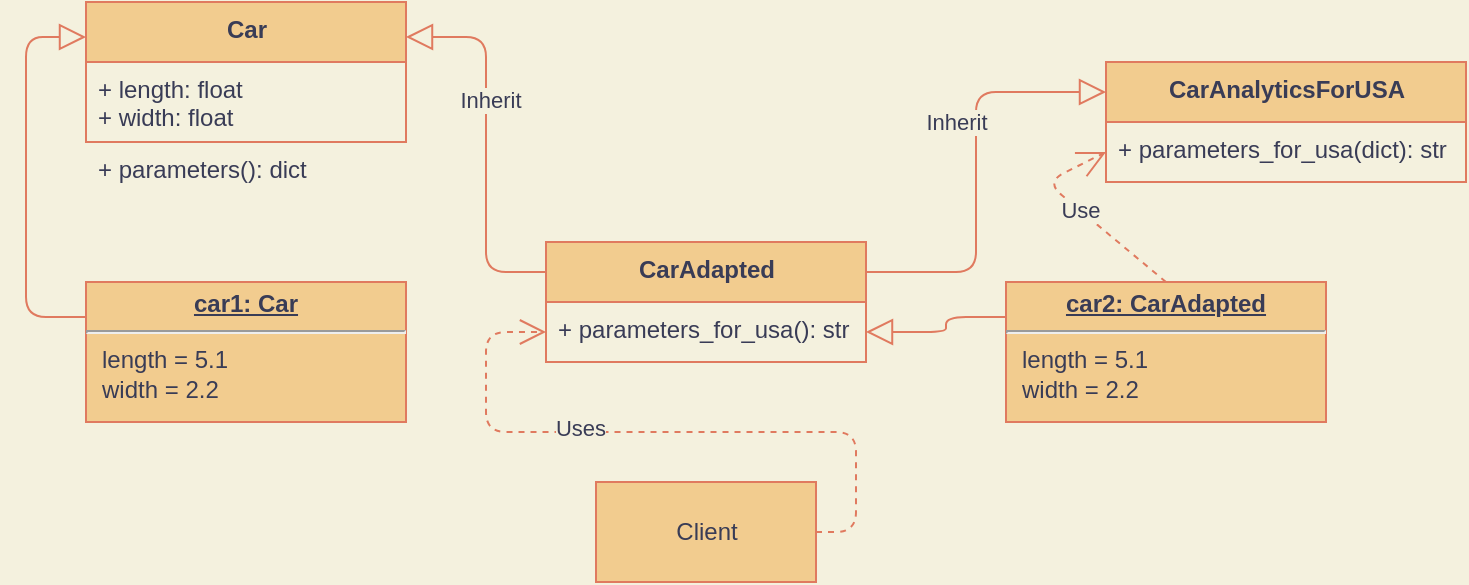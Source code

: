 <mxfile version="13.7.9" type="embed"><diagram id="C5RBs43oDa-KdzZeNtuy" name="Page-1"><mxGraphModel dx="992" dy="709" grid="1" gridSize="10" guides="1" tooltips="1" connect="1" arrows="1" fold="1" page="1" pageScale="1" pageWidth="827" pageHeight="1169" background="#F4F1DE" math="0" shadow="0"><root><mxCell id="WIyWlLk6GJQsqaUBKTNV-0"/><mxCell id="WIyWlLk6GJQsqaUBKTNV-1" parent="WIyWlLk6GJQsqaUBKTNV-0"/><mxCell id="fyw5Tm3V_V71cJC1jxcN-7" value="" style="group;fontColor=#393C56;" parent="WIyWlLk6GJQsqaUBKTNV-1" vertex="1" connectable="0"><mxGeometry x="50" y="150" width="160" height="100" as="geometry"/></mxCell><mxCell id="fyw5Tm3V_V71cJC1jxcN-0" value="&lt;p style=&quot;margin: 0px ; margin-top: 4px ; text-align: center ; text-decoration: underline&quot;&gt;&lt;b&gt;сar1: Car&lt;/b&gt;&lt;/p&gt;&lt;hr&gt;&lt;p style=&quot;margin: 0px ; margin-left: 8px&quot;&gt;length = 5.1&lt;br&gt;width = 2.2&lt;br&gt;&lt;/p&gt;" style="verticalAlign=top;align=left;overflow=fill;fontSize=12;fontFamily=Helvetica;html=1;fillColor=#F2CC8F;strokeColor=#E07A5F;fontColor=#393C56;" parent="fyw5Tm3V_V71cJC1jxcN-7" vertex="1"><mxGeometry width="160" height="70" as="geometry"/></mxCell><mxCell id="fyw5Tm3V_V71cJC1jxcN-10" value="" style="group;fontColor=#393C56;" parent="WIyWlLk6GJQsqaUBKTNV-1" vertex="1" connectable="0"><mxGeometry x="50" y="10" width="160" height="100" as="geometry"/></mxCell><mxCell id="fyw5Tm3V_V71cJC1jxcN-1" value="Car" style="swimlane;fontStyle=1;align=center;verticalAlign=top;childLayout=stackLayout;horizontal=1;startSize=30;horizontalStack=0;resizeParent=1;resizeParentMax=0;resizeLast=0;collapsible=1;marginBottom=0;html=1;fillColor=#F2CC8F;strokeColor=#E07A5F;fontColor=#393C56;" parent="fyw5Tm3V_V71cJC1jxcN-10" vertex="1"><mxGeometry width="160" height="70" as="geometry"/></mxCell><mxCell id="fyw5Tm3V_V71cJC1jxcN-2" value="+ length: float&#10;+ width: float" style="text;strokeColor=none;fillColor=none;align=left;verticalAlign=top;spacingLeft=4;spacingRight=4;overflow=hidden;rotatable=0;points=[[0,0.5],[1,0.5]];portConstraint=eastwest;fontColor=#393C56;" parent="fyw5Tm3V_V71cJC1jxcN-1" vertex="1"><mxGeometry y="30" width="160" height="40" as="geometry"/></mxCell><mxCell id="fyw5Tm3V_V71cJC1jxcN-5" value="+ parameters(): dict" style="text;fillColor=none;align=left;verticalAlign=top;spacingLeft=4;spacingRight=4;overflow=hidden;rotatable=0;points=[[0,0.5],[1,0.5]];portConstraint=eastwest;fontColor=#393C56;" parent="fyw5Tm3V_V71cJC1jxcN-10" vertex="1"><mxGeometry y="70" width="160" height="30" as="geometry"/></mxCell><mxCell id="fyw5Tm3V_V71cJC1jxcN-12" style="edgeStyle=orthogonalEdgeStyle;orthogonalLoop=1;jettySize=auto;html=1;exitX=0;exitY=0.25;exitDx=0;exitDy=0;entryX=0;entryY=0.25;entryDx=0;entryDy=0;endArrow=block;endFill=0;endSize=11;startSize=11;strokeColor=#E07A5F;fontColor=#393C56;labelBackgroundColor=#F4F1DE;" parent="WIyWlLk6GJQsqaUBKTNV-1" source="fyw5Tm3V_V71cJC1jxcN-0" target="fyw5Tm3V_V71cJC1jxcN-1" edge="1"><mxGeometry relative="1" as="geometry"/></mxCell><mxCell id="fyw5Tm3V_V71cJC1jxcN-13" value="" style="group;fontColor=#393C56;" parent="WIyWlLk6GJQsqaUBKTNV-1" vertex="1" connectable="0"><mxGeometry x="280" y="130" width="160" height="100" as="geometry"/></mxCell><mxCell id="fyw5Tm3V_V71cJC1jxcN-14" value="CarAdapted" style="swimlane;fontStyle=1;align=center;verticalAlign=top;childLayout=stackLayout;horizontal=1;startSize=30;horizontalStack=0;resizeParent=1;resizeParentMax=0;resizeLast=0;collapsible=1;marginBottom=0;html=1;fillColor=#F2CC8F;strokeColor=#E07A5F;fontColor=#393C56;" parent="fyw5Tm3V_V71cJC1jxcN-13" vertex="1"><mxGeometry width="160" height="60" as="geometry"/></mxCell><mxCell id="fyw5Tm3V_V71cJC1jxcN-16" value="+ parameters_for_usa(): str" style="text;fillColor=none;align=left;verticalAlign=top;spacingLeft=4;spacingRight=4;overflow=hidden;rotatable=0;points=[[0,0.5],[1,0.5]];portConstraint=eastwest;fontColor=#393C56;" parent="fyw5Tm3V_V71cJC1jxcN-14" vertex="1"><mxGeometry y="30" width="160" height="30" as="geometry"/></mxCell><mxCell id="fyw5Tm3V_V71cJC1jxcN-18" style="edgeStyle=orthogonalEdgeStyle;orthogonalLoop=1;jettySize=auto;html=1;exitX=0;exitY=0.25;exitDx=0;exitDy=0;entryX=1;entryY=0.25;entryDx=0;entryDy=0;endSize=11;startSize=11;endArrow=block;endFill=0;strokeColor=#E07A5F;fontColor=#393C56;labelBackgroundColor=#F4F1DE;" parent="WIyWlLk6GJQsqaUBKTNV-1" source="fyw5Tm3V_V71cJC1jxcN-14" target="fyw5Tm3V_V71cJC1jxcN-1" edge="1"><mxGeometry relative="1" as="geometry"><mxPoint x="310" y="70" as="sourcePoint"/><mxPoint x="460" y="260" as="targetPoint"/></mxGeometry></mxCell><mxCell id="fyw5Tm3V_V71cJC1jxcN-19" value="Inherit" style="edgeLabel;html=1;align=center;verticalAlign=middle;resizable=0;points=[];fontColor=#393C56;labelBackgroundColor=#F4F1DE;" parent="fyw5Tm3V_V71cJC1jxcN-18" vertex="1" connectable="0"><mxGeometry x="0.241" y="-2" relative="1" as="geometry"><mxPoint as="offset"/></mxGeometry></mxCell><mxCell id="fyw5Tm3V_V71cJC1jxcN-21" value="&lt;b style=&quot;font-style: normal&quot;&gt;CarAnalyticsForUSA&lt;/b&gt;" style="swimlane;fontStyle=2;align=center;verticalAlign=top;childLayout=stackLayout;horizontal=1;startSize=30;horizontalStack=0;resizeParent=1;resizeParentMax=0;resizeLast=0;collapsible=1;marginBottom=0;html=1;fillColor=#F2CC8F;strokeColor=#E07A5F;fontColor=#393C56;" parent="WIyWlLk6GJQsqaUBKTNV-1" vertex="1"><mxGeometry x="560" y="40" width="180" height="60" as="geometry"/></mxCell><mxCell id="fyw5Tm3V_V71cJC1jxcN-22" value="+ parameters_for_usa(dict): str" style="text;strokeColor=none;fillColor=none;align=left;verticalAlign=top;spacingLeft=4;spacingRight=4;overflow=hidden;rotatable=0;points=[[0,0.5],[1,0.5]];portConstraint=eastwest;fontColor=#393C56;" parent="fyw5Tm3V_V71cJC1jxcN-21" vertex="1"><mxGeometry y="30" width="180" height="30" as="geometry"/></mxCell><mxCell id="fyw5Tm3V_V71cJC1jxcN-23" style="edgeStyle=orthogonalEdgeStyle;orthogonalLoop=1;jettySize=auto;html=1;exitX=1;exitY=0.25;exitDx=0;exitDy=0;entryX=0;entryY=0.25;entryDx=0;entryDy=0;endSize=11;startSize=11;endArrow=block;endFill=0;strokeColor=#E07A5F;fontColor=#393C56;labelBackgroundColor=#F4F1DE;" parent="WIyWlLk6GJQsqaUBKTNV-1" source="fyw5Tm3V_V71cJC1jxcN-14" target="fyw5Tm3V_V71cJC1jxcN-21" edge="1"><mxGeometry relative="1" as="geometry"><mxPoint x="310" y="65" as="sourcePoint"/><mxPoint x="220" y="37.5" as="targetPoint"/></mxGeometry></mxCell><mxCell id="fyw5Tm3V_V71cJC1jxcN-24" value="Inherit" style="edgeLabel;html=1;align=center;verticalAlign=middle;resizable=0;points=[];fontColor=#393C56;labelBackgroundColor=#F4F1DE;" parent="fyw5Tm3V_V71cJC1jxcN-23" vertex="1" connectable="0"><mxGeometry x="0.241" y="-2" relative="1" as="geometry"><mxPoint x="-12" as="offset"/></mxGeometry></mxCell><mxCell id="fyw5Tm3V_V71cJC1jxcN-25" value="" style="group;fontColor=#393C56;" parent="WIyWlLk6GJQsqaUBKTNV-1" vertex="1" connectable="0"><mxGeometry x="510" y="150" width="160" height="100" as="geometry"/></mxCell><mxCell id="fyw5Tm3V_V71cJC1jxcN-26" value="&lt;p style=&quot;margin: 0px ; margin-top: 4px ; text-align: center ; text-decoration: underline&quot;&gt;&lt;b&gt;сar2: CarAdapted&lt;/b&gt;&lt;/p&gt;&lt;hr&gt;&lt;p style=&quot;margin: 0px ; margin-left: 8px&quot;&gt;length = 5.1&lt;br&gt;width = 2.2&lt;br&gt;&lt;/p&gt;" style="verticalAlign=top;align=left;overflow=fill;fontSize=12;fontFamily=Helvetica;html=1;fillColor=#F2CC8F;strokeColor=#E07A5F;fontColor=#393C56;" parent="fyw5Tm3V_V71cJC1jxcN-25" vertex="1"><mxGeometry width="160" height="70" as="geometry"/></mxCell><mxCell id="fyw5Tm3V_V71cJC1jxcN-28" style="edgeStyle=orthogonalEdgeStyle;orthogonalLoop=1;jettySize=auto;html=1;entryX=1;entryY=0.5;entryDx=0;entryDy=0;endArrow=block;endFill=0;endSize=11;startSize=11;strokeColor=#E07A5F;fontColor=#393C56;exitX=0;exitY=0.25;exitDx=0;exitDy=0;labelBackgroundColor=#F4F1DE;" parent="WIyWlLk6GJQsqaUBKTNV-1" source="fyw5Tm3V_V71cJC1jxcN-26" target="fyw5Tm3V_V71cJC1jxcN-16" edge="1"><mxGeometry relative="1" as="geometry"><mxPoint x="480" y="210" as="sourcePoint"/><mxPoint x="60" y="37.5" as="targetPoint"/></mxGeometry></mxCell><mxCell id="fyw5Tm3V_V71cJC1jxcN-30" value="Client" style="html=1;fillColor=#F2CC8F;strokeColor=#E07A5F;fontColor=#393C56;" parent="WIyWlLk6GJQsqaUBKTNV-1" vertex="1"><mxGeometry x="305" y="250" width="110" height="50" as="geometry"/></mxCell><mxCell id="fyw5Tm3V_V71cJC1jxcN-31" style="edgeStyle=orthogonalEdgeStyle;orthogonalLoop=1;jettySize=auto;html=1;exitX=1;exitY=0.5;exitDx=0;exitDy=0;endSize=11;startSize=11;endArrow=open;endFill=0;dashed=1;entryX=0;entryY=0.5;entryDx=0;entryDy=0;strokeColor=#E07A5F;fontColor=#393C56;labelBackgroundColor=#F4F1DE;" parent="WIyWlLk6GJQsqaUBKTNV-1" source="fyw5Tm3V_V71cJC1jxcN-30" target="fyw5Tm3V_V71cJC1jxcN-16" edge="1"><mxGeometry relative="1" as="geometry"><mxPoint x="479.2" y="380.049" as="sourcePoint"/><mxPoint x="450" y="468" as="targetPoint"/></mxGeometry></mxCell><mxCell id="fyw5Tm3V_V71cJC1jxcN-32" value="Uses" style="edgeLabel;html=1;align=center;verticalAlign=middle;resizable=0;points=[];fontColor=#393C56;labelBackgroundColor=#F4F1DE;" parent="fyw5Tm3V_V71cJC1jxcN-31" vertex="1" connectable="0"><mxGeometry x="0.241" y="-2" relative="1" as="geometry"><mxPoint as="offset"/></mxGeometry></mxCell><mxCell id="fyw5Tm3V_V71cJC1jxcN-33" value="Use" style="endArrow=open;endSize=12;dashed=1;html=1;exitX=0.5;exitY=0;exitDx=0;exitDy=0;entryX=0;entryY=0.5;entryDx=0;entryDy=0;strokeColor=#E07A5F;fontColor=#393C56;labelBackgroundColor=#F4F1DE;" parent="WIyWlLk6GJQsqaUBKTNV-1" source="fyw5Tm3V_V71cJC1jxcN-26" target="fyw5Tm3V_V71cJC1jxcN-22" edge="1"><mxGeometry width="160" relative="1" as="geometry"><mxPoint x="700" y="300" as="sourcePoint"/><mxPoint x="860" y="300" as="targetPoint"/><Array as="points"><mxPoint x="530" y="100"/></Array></mxGeometry></mxCell></root></mxGraphModel></diagram></mxfile>
